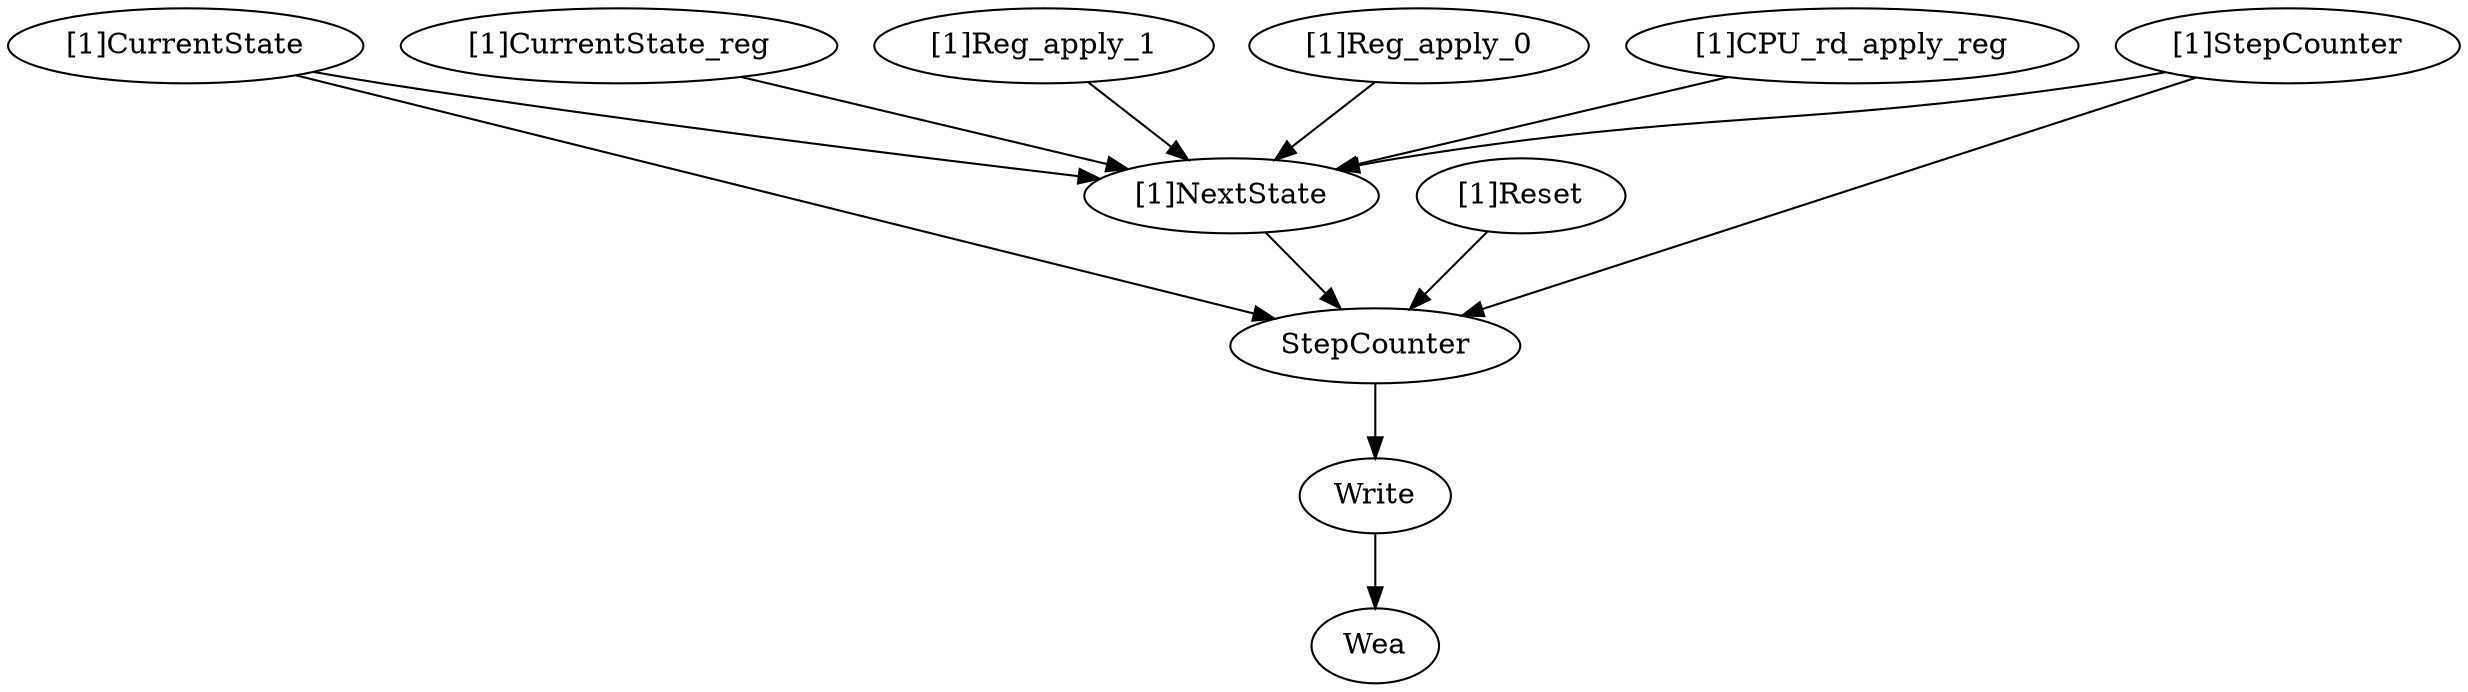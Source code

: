 strict digraph "" {
	"[1]CurrentState"	 [complexity=15,
		importance=15.6512657493,
		rank=1.04341771662];
	"[1]NextState"	 [complexity=8,
		importance=1.11527337752,
		rank=0.13940917219];
	"[1]CurrentState" -> "[1]NextState";
	StepCounter	 [complexity=6,
		importance=0.511385807971,
		rank=0.0852309679952];
	"[1]CurrentState" -> StepCounter;
	Wea	 [complexity=0,
		importance=0.0282592800792,
		rank=0.0];
	"[1]CurrentState_reg"	 [complexity=9,
		importance=3.37252871744,
		rank=0.374725413049];
	"[1]CurrentState_reg" -> "[1]NextState";
	Write	 [complexity=2,
		importance=0.0568778605261,
		rank=0.028438930263];
	Write -> Wea;
	"[1]Reg_apply_1"	 [complexity=11,
		importance=5.59747070349,
		rank=0.508860973044];
	"[1]Reg_apply_1" -> "[1]NextState";
	"[1]Reg_apply_0"	 [complexity=11,
		importance=5.59747070349,
		rank=0.508860973044];
	"[1]Reg_apply_0" -> "[1]NextState";
	"[1]NextState" -> StepCounter;
	"[1]Reset"	 [complexity=7,
		importance=1.55526123982,
		rank=0.222180177117];
	"[1]Reset" -> StepCounter;
	"[1]CPU_rd_apply_reg"	 [complexity=12,
		importance=6.74996026909,
		rank=0.562496689091];
	"[1]CPU_rd_apply_reg" -> "[1]NextState";
	StepCounter -> Write;
	"[1]StepCounter"	 [complexity=9,
		importance=4.51745643383,
		rank=0.501939603759];
	"[1]StepCounter" -> "[1]NextState";
	"[1]StepCounter" -> StepCounter;
}
